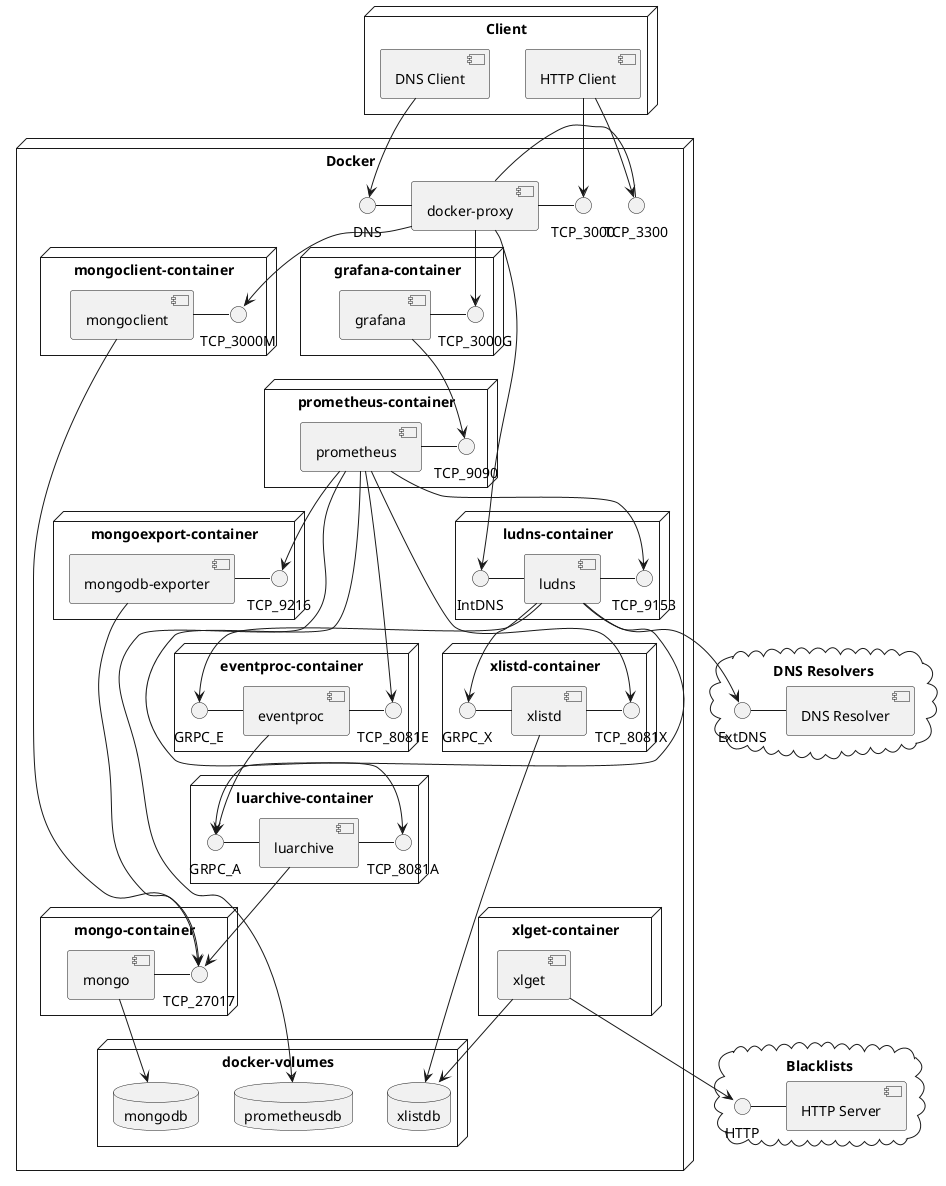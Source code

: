 @startuml

cloud "Blacklists" {
 [HTTP Server] -left- HTTP
}

cloud "DNS Resolvers" {
 [DNS Resolver] -left- ExtDNS
}

node "Docker" {
  node "docker-volumes" {
    database "mongodb"
    database "xlistdb"
    database "prometheusdb"
  }
 
  node "mongo-container" {
    [mongo] - TCP_27017 
  }
  [mongo] --> mongodb
  
  node "mongoclient-container" {
    [mongoclient] - TCP_3000M
  }
  [mongoclient] --> TCP_27017

  node "mongoexport-container" {
    [mongodb-exporter] -right- TCP_9216
  }
  [mongodb-exporter] --> TCP_27017

  node "xlget-container" {
    [xlget] --> [xlistdb]
  }
  [xlget] --> HTTP

  node "xlistd-container" {
    [xlistd] -left- GRPC_X
    [xlistd] -right- TCP_8081X
  }
  [xlistd] --> [xlistdb]
 
  node "luarchive-container" {
    [luarchive] -left- GRPC_A
    [luarchive] -right- TCP_8081A
  } 
  [luarchive] --> TCP_27017
  
  node "eventproc-container" {
    [eventproc] -left- GRPC_E
    [eventproc] -right- TCP_8081E
  }
  [eventproc] --> GRPC_A

  node "ludns-container" {
    [ludns] -left- IntDNS
    [ludns] -right- TCP_9153
  }
  [ludns] --> GRPC_X
  [ludns] --> ExtDNS
  [ludns] --> GRPC_E
  [ludns] --> GRPC_A

  node "prometheus-container" {
    [prometheus] - TCP_9090
  }
  [prometheus] --> prometheusdb
  [prometheus] --> TCP_9216
  [prometheus] --> TCP_8081X
  [prometheus] --> TCP_8081A
  [prometheus] --> TCP_8081E
  [prometheus] --> TCP_9153

  node "grafana-container" {
    [grafana] - TCP_3000G
  }  
  [grafana] --> TCP_9090

  [docker-proxy] --> IntDNS
  [docker-proxy] --> TCP_3000M
  [docker-proxy] --> TCP_3000G
  [docker-proxy] -left- DNS
  [docker-proxy] - TCP_3300
  [docker-proxy] - TCP_3000

}

node "Client" {
  [DNS Client] --> DNS
  [HTTP Client] --> TCP_3300
  [HTTP Client] --> TCP_3000
}

@enduml
